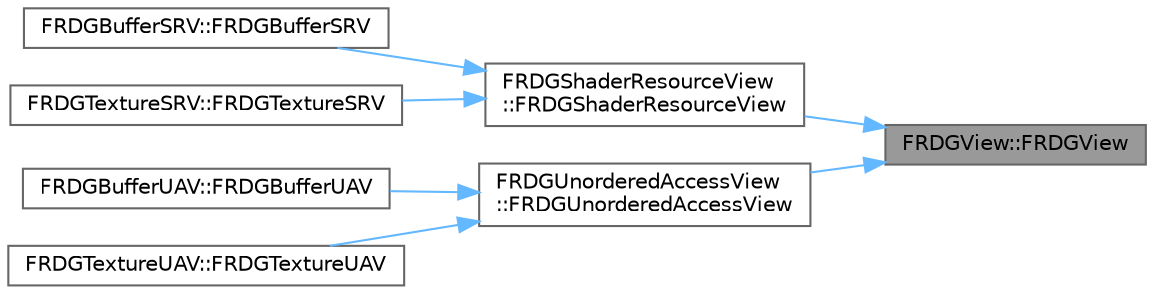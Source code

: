digraph "FRDGView::FRDGView"
{
 // INTERACTIVE_SVG=YES
 // LATEX_PDF_SIZE
  bgcolor="transparent";
  edge [fontname=Helvetica,fontsize=10,labelfontname=Helvetica,labelfontsize=10];
  node [fontname=Helvetica,fontsize=10,shape=box,height=0.2,width=0.4];
  rankdir="RL";
  Node1 [id="Node000001",label="FRDGView::FRDGView",height=0.2,width=0.4,color="gray40", fillcolor="grey60", style="filled", fontcolor="black",tooltip=" "];
  Node1 -> Node2 [id="edge1_Node000001_Node000002",dir="back",color="steelblue1",style="solid",tooltip=" "];
  Node2 [id="Node000002",label="FRDGShaderResourceView\l::FRDGShaderResourceView",height=0.2,width=0.4,color="grey40", fillcolor="white", style="filled",URL="$d8/d35/classFRDGShaderResourceView.html#adbfbc4b241418c2c5cb628546620c170",tooltip=" "];
  Node2 -> Node3 [id="edge2_Node000002_Node000003",dir="back",color="steelblue1",style="solid",tooltip=" "];
  Node3 [id="Node000003",label="FRDGBufferSRV::FRDGBufferSRV",height=0.2,width=0.4,color="grey40", fillcolor="white", style="filled",URL="$d9/d1c/classFRDGBufferSRV.html#a127bc34b4a449af714a3eef058c63d02",tooltip=" "];
  Node2 -> Node4 [id="edge3_Node000002_Node000004",dir="back",color="steelblue1",style="solid",tooltip=" "];
  Node4 [id="Node000004",label="FRDGTextureSRV::FRDGTextureSRV",height=0.2,width=0.4,color="grey40", fillcolor="white", style="filled",URL="$d7/d70/classFRDGTextureSRV.html#afd39d377d9c73a72807fe528d059d871",tooltip=" "];
  Node1 -> Node5 [id="edge4_Node000001_Node000005",dir="back",color="steelblue1",style="solid",tooltip=" "];
  Node5 [id="Node000005",label="FRDGUnorderedAccessView\l::FRDGUnorderedAccessView",height=0.2,width=0.4,color="grey40", fillcolor="white", style="filled",URL="$d5/da3/classFRDGUnorderedAccessView.html#a98adf277cff952d85d0011cb521cc094",tooltip=" "];
  Node5 -> Node6 [id="edge5_Node000005_Node000006",dir="back",color="steelblue1",style="solid",tooltip=" "];
  Node6 [id="Node000006",label="FRDGBufferUAV::FRDGBufferUAV",height=0.2,width=0.4,color="grey40", fillcolor="white", style="filled",URL="$dc/d2d/classFRDGBufferUAV.html#a666df5d118718a8cfcccbb2f3288462f",tooltip=" "];
  Node5 -> Node7 [id="edge6_Node000005_Node000007",dir="back",color="steelblue1",style="solid",tooltip=" "];
  Node7 [id="Node000007",label="FRDGTextureUAV::FRDGTextureUAV",height=0.2,width=0.4,color="grey40", fillcolor="white", style="filled",URL="$d1/d86/classFRDGTextureUAV.html#af3ad48233401c143853d61356848bc59",tooltip=" "];
}
